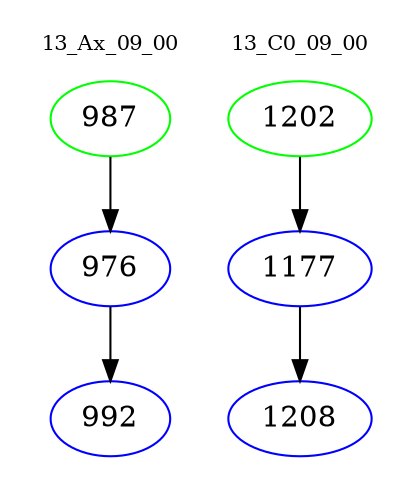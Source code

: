 digraph{
subgraph cluster_0 {
color = white
label = "13_Ax_09_00";
fontsize=10;
T0_987 [label="987", color="green"]
T0_987 -> T0_976 [color="black"]
T0_976 [label="976", color="blue"]
T0_976 -> T0_992 [color="black"]
T0_992 [label="992", color="blue"]
}
subgraph cluster_1 {
color = white
label = "13_C0_09_00";
fontsize=10;
T1_1202 [label="1202", color="green"]
T1_1202 -> T1_1177 [color="black"]
T1_1177 [label="1177", color="blue"]
T1_1177 -> T1_1208 [color="black"]
T1_1208 [label="1208", color="blue"]
}
}
